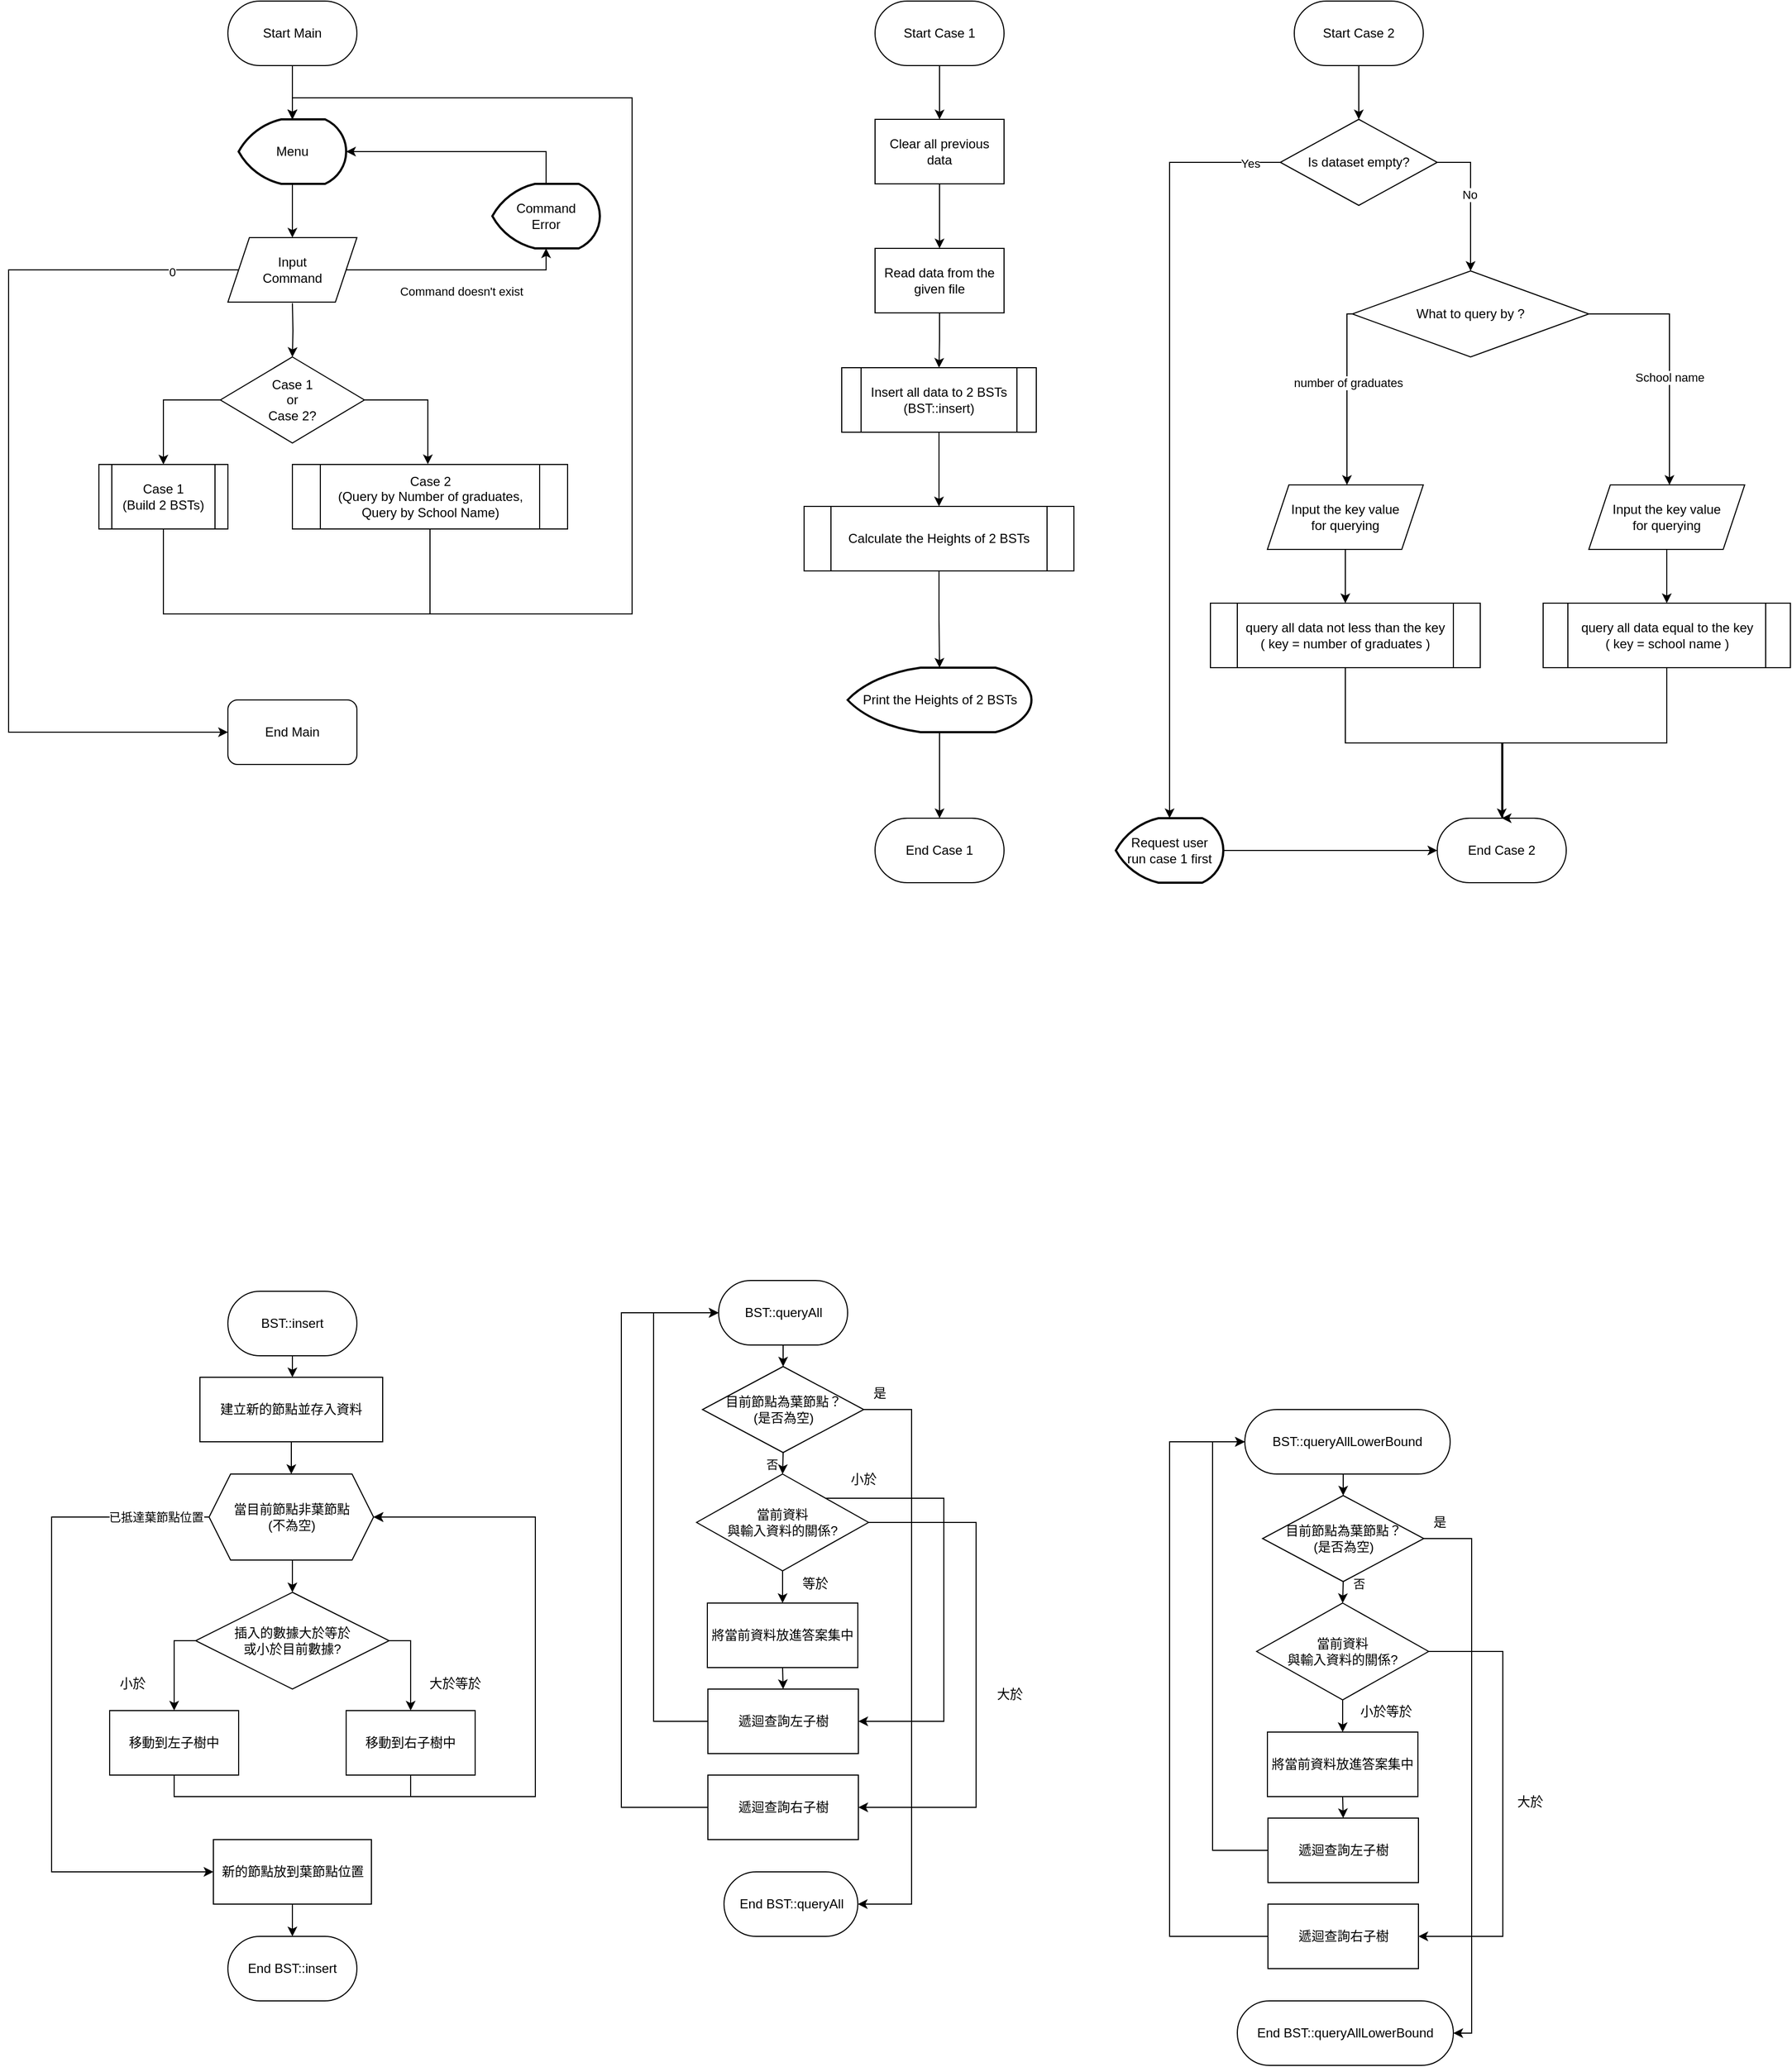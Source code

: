 <mxfile version="22.1.7" type="github">
  <diagram name="第 1 页" id="dkbjO_-mOB0W7OMfRSGr">
    <mxGraphModel dx="952" dy="511" grid="1" gridSize="10" guides="1" tooltips="1" connect="1" arrows="1" fold="1" page="1" pageScale="1" pageWidth="827" pageHeight="1169" math="0" shadow="0">
      <root>
        <mxCell id="0" />
        <mxCell id="1" parent="0" />
        <mxCell id="yflG1nEBupmecDav7C_1-1" value="Start Main" style="rounded=1;whiteSpace=wrap;html=1;arcSize=50;" parent="1" vertex="1">
          <mxGeometry x="354" y="20" width="120" height="60" as="geometry" />
        </mxCell>
        <mxCell id="yflG1nEBupmecDav7C_1-15" style="edgeStyle=orthogonalEdgeStyle;rounded=0;orthogonalLoop=1;jettySize=auto;html=1;entryX=0.5;entryY=0;entryDx=0;entryDy=0;" parent="1" target="yflG1nEBupmecDav7C_1-14" edge="1">
          <mxGeometry relative="1" as="geometry">
            <mxPoint x="414" y="301" as="sourcePoint" />
          </mxGeometry>
        </mxCell>
        <mxCell id="yflG1nEBupmecDav7C_1-25" style="edgeStyle=orthogonalEdgeStyle;rounded=0;orthogonalLoop=1;jettySize=auto;html=1;entryX=0;entryY=0.5;entryDx=0;entryDy=0;" parent="1" source="yflG1nEBupmecDav7C_1-2" target="yflG1nEBupmecDav7C_1-24" edge="1">
          <mxGeometry relative="1" as="geometry">
            <Array as="points">
              <mxPoint x="150" y="270" />
              <mxPoint x="150" y="700" />
            </Array>
          </mxGeometry>
        </mxCell>
        <mxCell id="yflG1nEBupmecDav7C_1-26" value="0" style="edgeLabel;html=1;align=center;verticalAlign=middle;resizable=0;points=[];" parent="yflG1nEBupmecDav7C_1-25" vertex="1" connectable="0">
          <mxGeometry x="-0.854" y="2" relative="1" as="geometry">
            <mxPoint as="offset" />
          </mxGeometry>
        </mxCell>
        <mxCell id="yflG1nEBupmecDav7C_1-2" value="Input&lt;br&gt;Command" style="shape=parallelogram;perimeter=parallelogramPerimeter;whiteSpace=wrap;html=1;fixedSize=1;" parent="1" vertex="1">
          <mxGeometry x="354" y="240" width="120" height="60" as="geometry" />
        </mxCell>
        <mxCell id="yflG1nEBupmecDav7C_1-4" value="Case 1&lt;br&gt;(Build 2 BSTs)" style="shape=process;whiteSpace=wrap;html=1;backgroundOutline=1;" parent="1" vertex="1">
          <mxGeometry x="234" y="451" width="120" height="60" as="geometry" />
        </mxCell>
        <mxCell id="yflG1nEBupmecDav7C_1-5" value="Case 2&lt;br&gt;(Query by Number of graduates, Query by School Name)" style="shape=process;whiteSpace=wrap;html=1;backgroundOutline=1;" parent="1" vertex="1">
          <mxGeometry x="414" y="451" width="256" height="60" as="geometry" />
        </mxCell>
        <mxCell id="yflG1nEBupmecDav7C_1-7" style="edgeStyle=orthogonalEdgeStyle;rounded=0;orthogonalLoop=1;jettySize=auto;html=1;entryX=0.5;entryY=1;entryDx=0;entryDy=0;exitX=1;exitY=0.5;exitDx=0;exitDy=0;entryPerimeter=0;" parent="1" source="yflG1nEBupmecDav7C_1-2" target="yflG1nEBupmecDav7C_1-10" edge="1">
          <mxGeometry relative="1" as="geometry">
            <Array as="points">
              <mxPoint x="650" y="270" />
              <mxPoint x="650" y="250" />
            </Array>
          </mxGeometry>
        </mxCell>
        <mxCell id="yflG1nEBupmecDav7C_1-8" value="Command doesn&#39;t exist" style="edgeLabel;html=1;align=center;verticalAlign=middle;resizable=0;points=[];" parent="yflG1nEBupmecDav7C_1-7" vertex="1" connectable="0">
          <mxGeometry x="0.115" y="1" relative="1" as="geometry">
            <mxPoint x="-8" y="21" as="offset" />
          </mxGeometry>
        </mxCell>
        <mxCell id="yflG1nEBupmecDav7C_1-10" value="Command&lt;br&gt;Error" style="strokeWidth=2;html=1;shape=mxgraph.flowchart.display;whiteSpace=wrap;" parent="1" vertex="1">
          <mxGeometry x="600" y="190" width="100" height="60" as="geometry" />
        </mxCell>
        <mxCell id="yflG1nEBupmecDav7C_1-16" style="edgeStyle=orthogonalEdgeStyle;rounded=0;orthogonalLoop=1;jettySize=auto;html=1;entryX=0.5;entryY=0;entryDx=0;entryDy=0;" parent="1" source="yflG1nEBupmecDav7C_1-14" target="yflG1nEBupmecDav7C_1-4" edge="1">
          <mxGeometry relative="1" as="geometry">
            <Array as="points">
              <mxPoint x="294" y="391" />
            </Array>
          </mxGeometry>
        </mxCell>
        <mxCell id="yflG1nEBupmecDav7C_1-22" style="edgeStyle=orthogonalEdgeStyle;rounded=0;orthogonalLoop=1;jettySize=auto;html=1;entryX=0.494;entryY=-0.003;entryDx=0;entryDy=0;entryPerimeter=0;" parent="1" source="yflG1nEBupmecDav7C_1-14" target="yflG1nEBupmecDav7C_1-5" edge="1">
          <mxGeometry relative="1" as="geometry">
            <Array as="points">
              <mxPoint x="540" y="391" />
              <mxPoint x="540" y="451" />
            </Array>
          </mxGeometry>
        </mxCell>
        <mxCell id="yflG1nEBupmecDav7C_1-14" value="Case 1&lt;br&gt;or&lt;br&gt;Case 2?" style="rhombus;whiteSpace=wrap;html=1;" parent="1" vertex="1">
          <mxGeometry x="347" y="351" width="134" height="80" as="geometry" />
        </mxCell>
        <mxCell id="yflG1nEBupmecDav7C_1-20" style="edgeStyle=orthogonalEdgeStyle;rounded=0;orthogonalLoop=1;jettySize=auto;html=1;entryX=0.5;entryY=0;entryDx=0;entryDy=0;" parent="1" source="yflG1nEBupmecDav7C_1-18" target="yflG1nEBupmecDav7C_1-2" edge="1">
          <mxGeometry relative="1" as="geometry" />
        </mxCell>
        <mxCell id="yflG1nEBupmecDav7C_1-18" value="Menu" style="strokeWidth=2;html=1;shape=mxgraph.flowchart.display;whiteSpace=wrap;" parent="1" vertex="1">
          <mxGeometry x="364" y="130" width="100" height="60" as="geometry" />
        </mxCell>
        <mxCell id="yflG1nEBupmecDav7C_1-19" style="edgeStyle=orthogonalEdgeStyle;rounded=0;orthogonalLoop=1;jettySize=auto;html=1;entryX=0.5;entryY=0;entryDx=0;entryDy=0;entryPerimeter=0;" parent="1" source="yflG1nEBupmecDav7C_1-1" target="yflG1nEBupmecDav7C_1-18" edge="1">
          <mxGeometry relative="1" as="geometry" />
        </mxCell>
        <mxCell id="yflG1nEBupmecDav7C_1-21" style="edgeStyle=orthogonalEdgeStyle;rounded=0;orthogonalLoop=1;jettySize=auto;html=1;entryX=1;entryY=0.5;entryDx=0;entryDy=0;entryPerimeter=0;" parent="1" source="yflG1nEBupmecDav7C_1-10" target="yflG1nEBupmecDav7C_1-18" edge="1">
          <mxGeometry relative="1" as="geometry">
            <Array as="points">
              <mxPoint x="650" y="160" />
            </Array>
          </mxGeometry>
        </mxCell>
        <mxCell id="yflG1nEBupmecDav7C_1-28" style="edgeStyle=orthogonalEdgeStyle;rounded=0;orthogonalLoop=1;jettySize=auto;html=1;entryX=0.5;entryY=0;entryDx=0;entryDy=0;" parent="1" source="yflG1nEBupmecDav7C_1-23" target="yflG1nEBupmecDav7C_1-27" edge="1">
          <mxGeometry relative="1" as="geometry" />
        </mxCell>
        <mxCell id="yflG1nEBupmecDav7C_1-23" value="Start Case 1" style="rounded=1;whiteSpace=wrap;html=1;arcSize=50;" parent="1" vertex="1">
          <mxGeometry x="956" y="20" width="120" height="60" as="geometry" />
        </mxCell>
        <mxCell id="yflG1nEBupmecDav7C_1-24" value="End Main" style="rounded=1;whiteSpace=wrap;html=1;" parent="1" vertex="1">
          <mxGeometry x="354" y="670" width="120" height="60" as="geometry" />
        </mxCell>
        <mxCell id="yflG1nEBupmecDav7C_1-30" style="edgeStyle=orthogonalEdgeStyle;rounded=0;orthogonalLoop=1;jettySize=auto;html=1;entryX=0.5;entryY=0;entryDx=0;entryDy=0;" parent="1" source="yflG1nEBupmecDav7C_1-27" target="yflG1nEBupmecDav7C_1-29" edge="1">
          <mxGeometry relative="1" as="geometry" />
        </mxCell>
        <mxCell id="yflG1nEBupmecDav7C_1-27" value="Clear all previous data" style="rounded=0;whiteSpace=wrap;html=1;" parent="1" vertex="1">
          <mxGeometry x="956" y="130" width="120" height="60" as="geometry" />
        </mxCell>
        <mxCell id="yflG1nEBupmecDav7C_1-32" style="edgeStyle=orthogonalEdgeStyle;rounded=0;orthogonalLoop=1;jettySize=auto;html=1;entryX=0.5;entryY=0;entryDx=0;entryDy=0;" parent="1" source="yflG1nEBupmecDav7C_1-29" target="yflG1nEBupmecDav7C_1-31" edge="1">
          <mxGeometry relative="1" as="geometry" />
        </mxCell>
        <mxCell id="yflG1nEBupmecDav7C_1-29" value="Read data from the given file" style="rounded=0;whiteSpace=wrap;html=1;" parent="1" vertex="1">
          <mxGeometry x="956" y="250" width="120" height="60" as="geometry" />
        </mxCell>
        <mxCell id="yflG1nEBupmecDav7C_1-35" style="edgeStyle=orthogonalEdgeStyle;rounded=0;orthogonalLoop=1;jettySize=auto;html=1;entryX=0.5;entryY=0;entryDx=0;entryDy=0;" parent="1" source="yflG1nEBupmecDav7C_1-31" target="yflG1nEBupmecDav7C_1-34" edge="1">
          <mxGeometry relative="1" as="geometry" />
        </mxCell>
        <mxCell id="yflG1nEBupmecDav7C_1-31" value="Insert all data to 2 BSTs&lt;br&gt;(BST::insert)" style="shape=process;whiteSpace=wrap;html=1;backgroundOutline=1;" parent="1" vertex="1">
          <mxGeometry x="925" y="361" width="181" height="60" as="geometry" />
        </mxCell>
        <mxCell id="yflG1nEBupmecDav7C_1-34" value="Calculate the Heights of 2 BSTs" style="shape=process;whiteSpace=wrap;html=1;backgroundOutline=1;" parent="1" vertex="1">
          <mxGeometry x="890" y="490" width="251" height="60" as="geometry" />
        </mxCell>
        <mxCell id="yflG1nEBupmecDav7C_1-41" style="edgeStyle=orthogonalEdgeStyle;rounded=0;orthogonalLoop=1;jettySize=auto;html=1;entryX=0.5;entryY=0;entryDx=0;entryDy=0;" parent="1" source="yflG1nEBupmecDav7C_1-36" target="yflG1nEBupmecDav7C_1-40" edge="1">
          <mxGeometry relative="1" as="geometry" />
        </mxCell>
        <mxCell id="yflG1nEBupmecDav7C_1-36" value="Print the Heights of 2 BSTs" style="strokeWidth=2;html=1;shape=mxgraph.flowchart.display;whiteSpace=wrap;" parent="1" vertex="1">
          <mxGeometry x="930.5" y="640" width="171" height="60" as="geometry" />
        </mxCell>
        <mxCell id="yflG1nEBupmecDav7C_1-37" style="edgeStyle=orthogonalEdgeStyle;rounded=0;orthogonalLoop=1;jettySize=auto;html=1;entryX=0.5;entryY=0;entryDx=0;entryDy=0;entryPerimeter=0;" parent="1" source="yflG1nEBupmecDav7C_1-34" target="yflG1nEBupmecDav7C_1-36" edge="1">
          <mxGeometry relative="1" as="geometry" />
        </mxCell>
        <mxCell id="yflG1nEBupmecDav7C_1-38" style="edgeStyle=orthogonalEdgeStyle;rounded=0;orthogonalLoop=1;jettySize=auto;html=1;entryX=0.5;entryY=0;entryDx=0;entryDy=0;entryPerimeter=0;" parent="1" source="yflG1nEBupmecDav7C_1-4" target="yflG1nEBupmecDav7C_1-18" edge="1">
          <mxGeometry relative="1" as="geometry">
            <Array as="points">
              <mxPoint x="294" y="590" />
              <mxPoint x="730" y="590" />
              <mxPoint x="730" y="110" />
              <mxPoint x="414" y="110" />
            </Array>
          </mxGeometry>
        </mxCell>
        <mxCell id="yflG1nEBupmecDav7C_1-39" style="edgeStyle=orthogonalEdgeStyle;rounded=0;orthogonalLoop=1;jettySize=auto;html=1;entryX=0.5;entryY=0;entryDx=0;entryDy=0;entryPerimeter=0;" parent="1" source="yflG1nEBupmecDav7C_1-5" target="yflG1nEBupmecDav7C_1-18" edge="1">
          <mxGeometry relative="1" as="geometry">
            <Array as="points">
              <mxPoint x="542" y="590" />
              <mxPoint x="730" y="590" />
              <mxPoint x="730" y="110" />
              <mxPoint x="414" y="110" />
            </Array>
          </mxGeometry>
        </mxCell>
        <mxCell id="yflG1nEBupmecDav7C_1-40" value="End Case 1" style="rounded=1;whiteSpace=wrap;html=1;arcSize=50;" parent="1" vertex="1">
          <mxGeometry x="956" y="780" width="120" height="60" as="geometry" />
        </mxCell>
        <mxCell id="Kf8flDY_paGvGZ01KVV_-2" style="edgeStyle=orthogonalEdgeStyle;rounded=0;orthogonalLoop=1;jettySize=auto;html=1;exitX=0.5;exitY=1;exitDx=0;exitDy=0;entryX=0.5;entryY=0;entryDx=0;entryDy=0;" parent="1" source="yflG1nEBupmecDav7C_1-43" edge="1">
          <mxGeometry relative="1" as="geometry">
            <mxPoint x="414" y="1300" as="targetPoint" />
          </mxGeometry>
        </mxCell>
        <mxCell id="yflG1nEBupmecDav7C_1-43" value="BST::insert" style="rounded=1;whiteSpace=wrap;html=1;arcSize=50;" parent="1" vertex="1">
          <mxGeometry x="354" y="1220" width="120" height="60" as="geometry" />
        </mxCell>
        <mxCell id="Kf8flDY_paGvGZ01KVV_-26" style="edgeStyle=orthogonalEdgeStyle;rounded=0;orthogonalLoop=1;jettySize=auto;html=1;exitX=0.5;exitY=1;exitDx=0;exitDy=0;entryX=0.5;entryY=0;entryDx=0;entryDy=0;" parent="1" source="yflG1nEBupmecDav7C_1-44" target="Kf8flDY_paGvGZ01KVV_-25" edge="1">
          <mxGeometry relative="1" as="geometry" />
        </mxCell>
        <mxCell id="yflG1nEBupmecDav7C_1-44" value="BST::queryAll" style="rounded=1;whiteSpace=wrap;html=1;arcSize=50;" parent="1" vertex="1">
          <mxGeometry x="810.5" y="1210" width="120" height="60" as="geometry" />
        </mxCell>
        <mxCell id="yflG1nEBupmecDav7C_1-45" value="BST::queryAllLowerBound" style="rounded=1;whiteSpace=wrap;html=1;arcSize=50;" parent="1" vertex="1">
          <mxGeometry x="1300" y="1330" width="191" height="60" as="geometry" />
        </mxCell>
        <mxCell id="yflG1nEBupmecDav7C_1-69" style="edgeStyle=orthogonalEdgeStyle;rounded=0;orthogonalLoop=1;jettySize=auto;html=1;entryX=0.5;entryY=0;entryDx=0;entryDy=0;" parent="1" source="yflG1nEBupmecDav7C_1-47" target="yflG1nEBupmecDav7C_1-59" edge="1">
          <mxGeometry relative="1" as="geometry" />
        </mxCell>
        <mxCell id="yflG1nEBupmecDav7C_1-47" value="Start Case 2" style="rounded=1;whiteSpace=wrap;html=1;arcSize=50;" parent="1" vertex="1">
          <mxGeometry x="1346" y="20" width="120" height="60" as="geometry" />
        </mxCell>
        <mxCell id="yflG1nEBupmecDav7C_1-80" style="edgeStyle=orthogonalEdgeStyle;rounded=0;orthogonalLoop=1;jettySize=auto;html=1;entryX=0.5;entryY=0;entryDx=0;entryDy=0;" parent="1" source="yflG1nEBupmecDav7C_1-54" target="yflG1nEBupmecDav7C_1-58" edge="1">
          <mxGeometry relative="1" as="geometry" />
        </mxCell>
        <mxCell id="yflG1nEBupmecDav7C_1-54" value="query all data not less than the key&lt;br&gt;( key = number of graduates )" style="shape=process;whiteSpace=wrap;html=1;backgroundOutline=1;" parent="1" vertex="1">
          <mxGeometry x="1268" y="580" width="251" height="60" as="geometry" />
        </mxCell>
        <mxCell id="yflG1nEBupmecDav7C_1-58" value="End Case 2" style="rounded=1;whiteSpace=wrap;html=1;arcSize=50;" parent="1" vertex="1">
          <mxGeometry x="1479" y="780" width="120" height="60" as="geometry" />
        </mxCell>
        <mxCell id="yflG1nEBupmecDav7C_1-67" style="edgeStyle=orthogonalEdgeStyle;rounded=0;orthogonalLoop=1;jettySize=auto;html=1;entryX=0.5;entryY=0;entryDx=0;entryDy=0;" parent="1" source="yflG1nEBupmecDav7C_1-59" target="yflG1nEBupmecDav7C_1-66" edge="1">
          <mxGeometry relative="1" as="geometry">
            <Array as="points">
              <mxPoint x="1510" y="170" />
            </Array>
          </mxGeometry>
        </mxCell>
        <mxCell id="yflG1nEBupmecDav7C_1-68" value="No" style="edgeLabel;html=1;align=center;verticalAlign=middle;resizable=0;points=[];" parent="yflG1nEBupmecDav7C_1-67" vertex="1" connectable="0">
          <mxGeometry x="-0.083" y="-1" relative="1" as="geometry">
            <mxPoint as="offset" />
          </mxGeometry>
        </mxCell>
        <mxCell id="yflG1nEBupmecDav7C_1-59" value="Is dataset empty?" style="rhombus;whiteSpace=wrap;html=1;" parent="1" vertex="1">
          <mxGeometry x="1333" y="130" width="146" height="80" as="geometry" />
        </mxCell>
        <mxCell id="yflG1nEBupmecDav7C_1-61" style="edgeStyle=orthogonalEdgeStyle;rounded=0;orthogonalLoop=1;jettySize=auto;html=1;entryX=0;entryY=0.5;entryDx=0;entryDy=0;" parent="1" source="yflG1nEBupmecDav7C_1-60" target="yflG1nEBupmecDav7C_1-58" edge="1">
          <mxGeometry relative="1" as="geometry" />
        </mxCell>
        <mxCell id="yflG1nEBupmecDav7C_1-60" value="Request user&lt;br&gt;run case 1 first" style="strokeWidth=2;html=1;shape=mxgraph.flowchart.display;whiteSpace=wrap;" parent="1" vertex="1">
          <mxGeometry x="1180" y="780" width="100" height="60" as="geometry" />
        </mxCell>
        <mxCell id="yflG1nEBupmecDav7C_1-62" style="edgeStyle=orthogonalEdgeStyle;rounded=0;orthogonalLoop=1;jettySize=auto;html=1;entryX=0.5;entryY=0;entryDx=0;entryDy=0;entryPerimeter=0;" parent="1" source="yflG1nEBupmecDav7C_1-59" target="yflG1nEBupmecDav7C_1-60" edge="1">
          <mxGeometry relative="1" as="geometry" />
        </mxCell>
        <mxCell id="yflG1nEBupmecDav7C_1-63" value="Yes" style="edgeLabel;html=1;align=center;verticalAlign=middle;resizable=0;points=[];" parent="yflG1nEBupmecDav7C_1-62" vertex="1" connectable="0">
          <mxGeometry x="-0.921" y="1" relative="1" as="geometry">
            <mxPoint as="offset" />
          </mxGeometry>
        </mxCell>
        <mxCell id="yflG1nEBupmecDav7C_1-71" style="edgeStyle=orthogonalEdgeStyle;rounded=0;orthogonalLoop=1;jettySize=auto;html=1;" parent="1" source="yflG1nEBupmecDav7C_1-66" edge="1">
          <mxGeometry relative="1" as="geometry">
            <mxPoint x="1395" y="470" as="targetPoint" />
            <Array as="points">
              <mxPoint x="1395" y="311" />
              <mxPoint x="1395" y="440" />
            </Array>
          </mxGeometry>
        </mxCell>
        <mxCell id="yflG1nEBupmecDav7C_1-75" value="number of graduates" style="edgeLabel;html=1;align=center;verticalAlign=middle;resizable=0;points=[];" parent="yflG1nEBupmecDav7C_1-71" vertex="1" connectable="0">
          <mxGeometry x="-0.162" y="1" relative="1" as="geometry">
            <mxPoint as="offset" />
          </mxGeometry>
        </mxCell>
        <mxCell id="yflG1nEBupmecDav7C_1-73" style="edgeStyle=orthogonalEdgeStyle;rounded=0;orthogonalLoop=1;jettySize=auto;html=1;" parent="1" source="yflG1nEBupmecDav7C_1-66" edge="1">
          <mxGeometry relative="1" as="geometry">
            <mxPoint x="1695" y="470" as="targetPoint" />
            <Array as="points">
              <mxPoint x="1695" y="311" />
            </Array>
          </mxGeometry>
        </mxCell>
        <mxCell id="yflG1nEBupmecDav7C_1-74" value="School name" style="edgeLabel;html=1;align=center;verticalAlign=middle;resizable=0;points=[];" parent="yflG1nEBupmecDav7C_1-73" vertex="1" connectable="0">
          <mxGeometry x="0.142" relative="1" as="geometry">
            <mxPoint as="offset" />
          </mxGeometry>
        </mxCell>
        <mxCell id="yflG1nEBupmecDav7C_1-66" value="What to query by ?" style="rhombus;whiteSpace=wrap;html=1;" parent="1" vertex="1">
          <mxGeometry x="1400" y="271" width="220" height="80" as="geometry" />
        </mxCell>
        <mxCell id="yflG1nEBupmecDav7C_1-81" style="edgeStyle=orthogonalEdgeStyle;rounded=0;orthogonalLoop=1;jettySize=auto;html=1;entryX=0.5;entryY=0;entryDx=0;entryDy=0;" parent="1" source="yflG1nEBupmecDav7C_1-70" target="yflG1nEBupmecDav7C_1-58" edge="1">
          <mxGeometry relative="1" as="geometry">
            <Array as="points">
              <mxPoint x="1693" y="710" />
              <mxPoint x="1540" y="710" />
              <mxPoint x="1540" y="780" />
            </Array>
          </mxGeometry>
        </mxCell>
        <mxCell id="yflG1nEBupmecDav7C_1-70" value="query all data equal to the key&lt;br&gt;( key = school name )" style="shape=process;whiteSpace=wrap;html=1;backgroundOutline=1;" parent="1" vertex="1">
          <mxGeometry x="1577.5" y="580" width="230" height="60" as="geometry" />
        </mxCell>
        <mxCell id="yflG1nEBupmecDav7C_1-77" style="edgeStyle=orthogonalEdgeStyle;rounded=0;orthogonalLoop=1;jettySize=auto;html=1;entryX=0.5;entryY=0;entryDx=0;entryDy=0;" parent="1" source="yflG1nEBupmecDav7C_1-76" target="yflG1nEBupmecDav7C_1-54" edge="1">
          <mxGeometry relative="1" as="geometry" />
        </mxCell>
        <mxCell id="yflG1nEBupmecDav7C_1-76" value="Input the key value&lt;br&gt;for querying" style="shape=parallelogram;perimeter=parallelogramPerimeter;whiteSpace=wrap;html=1;fixedSize=1;" parent="1" vertex="1">
          <mxGeometry x="1321" y="470" width="145" height="60" as="geometry" />
        </mxCell>
        <mxCell id="yflG1nEBupmecDav7C_1-79" style="edgeStyle=orthogonalEdgeStyle;rounded=0;orthogonalLoop=1;jettySize=auto;html=1;entryX=0.5;entryY=0;entryDx=0;entryDy=0;" parent="1" source="yflG1nEBupmecDav7C_1-78" target="yflG1nEBupmecDav7C_1-70" edge="1">
          <mxGeometry relative="1" as="geometry" />
        </mxCell>
        <mxCell id="yflG1nEBupmecDav7C_1-78" value="Input the key value&lt;br&gt;for querying" style="shape=parallelogram;perimeter=parallelogramPerimeter;whiteSpace=wrap;html=1;fixedSize=1;" parent="1" vertex="1">
          <mxGeometry x="1620" y="470" width="145" height="60" as="geometry" />
        </mxCell>
        <mxCell id="Kf8flDY_paGvGZ01KVV_-12" style="edgeStyle=orthogonalEdgeStyle;rounded=0;orthogonalLoop=1;jettySize=auto;html=1;exitX=0.5;exitY=1;exitDx=0;exitDy=0;entryX=0.5;entryY=0;entryDx=0;entryDy=0;" parent="1" source="Kf8flDY_paGvGZ01KVV_-3" target="Kf8flDY_paGvGZ01KVV_-11" edge="1">
          <mxGeometry relative="1" as="geometry" />
        </mxCell>
        <mxCell id="Kf8flDY_paGvGZ01KVV_-3" value="建立新的節點並存入資料" style="rounded=0;whiteSpace=wrap;html=1;" parent="1" vertex="1">
          <mxGeometry x="328" y="1300" width="170" height="60" as="geometry" />
        </mxCell>
        <mxCell id="Kf8flDY_paGvGZ01KVV_-16" style="edgeStyle=orthogonalEdgeStyle;rounded=0;orthogonalLoop=1;jettySize=auto;html=1;exitX=0;exitY=0.5;exitDx=0;exitDy=0;entryX=0.5;entryY=0;entryDx=0;entryDy=0;" parent="1" source="Kf8flDY_paGvGZ01KVV_-10" target="Kf8flDY_paGvGZ01KVV_-14" edge="1">
          <mxGeometry relative="1" as="geometry" />
        </mxCell>
        <mxCell id="Kf8flDY_paGvGZ01KVV_-17" style="edgeStyle=orthogonalEdgeStyle;rounded=0;orthogonalLoop=1;jettySize=auto;html=1;exitX=1;exitY=0.5;exitDx=0;exitDy=0;" parent="1" source="Kf8flDY_paGvGZ01KVV_-10" target="Kf8flDY_paGvGZ01KVV_-15" edge="1">
          <mxGeometry relative="1" as="geometry" />
        </mxCell>
        <mxCell id="Kf8flDY_paGvGZ01KVV_-10" value="插入的數據大於等於&lt;br&gt;或小於目前數據?" style="rhombus;whiteSpace=wrap;html=1;" parent="1" vertex="1">
          <mxGeometry x="324" y="1500" width="180" height="90" as="geometry" />
        </mxCell>
        <mxCell id="Kf8flDY_paGvGZ01KVV_-13" style="edgeStyle=orthogonalEdgeStyle;rounded=0;orthogonalLoop=1;jettySize=auto;html=1;exitX=0.5;exitY=1;exitDx=0;exitDy=0;entryX=0.5;entryY=0;entryDx=0;entryDy=0;" parent="1" source="Kf8flDY_paGvGZ01KVV_-11" target="Kf8flDY_paGvGZ01KVV_-10" edge="1">
          <mxGeometry relative="1" as="geometry" />
        </mxCell>
        <mxCell id="ZS3SpelObpLnG2sDS9vO-3" style="edgeStyle=orthogonalEdgeStyle;rounded=0;orthogonalLoop=1;jettySize=auto;html=1;entryX=0;entryY=0.5;entryDx=0;entryDy=0;" edge="1" parent="1" source="Kf8flDY_paGvGZ01KVV_-11" target="Kf8flDY_paGvGZ01KVV_-21">
          <mxGeometry relative="1" as="geometry">
            <Array as="points">
              <mxPoint x="190" y="1430" />
              <mxPoint x="190" y="1760" />
            </Array>
          </mxGeometry>
        </mxCell>
        <mxCell id="ZS3SpelObpLnG2sDS9vO-6" value="已抵達葉節點位置" style="edgeLabel;html=1;align=center;verticalAlign=middle;resizable=0;points=[];" vertex="1" connectable="0" parent="ZS3SpelObpLnG2sDS9vO-3">
          <mxGeometry x="-0.841" relative="1" as="geometry">
            <mxPoint as="offset" />
          </mxGeometry>
        </mxCell>
        <mxCell id="Kf8flDY_paGvGZ01KVV_-11" value="當目前節點非葉節點&lt;br&gt;(不為空)" style="shape=hexagon;perimeter=hexagonPerimeter2;whiteSpace=wrap;html=1;fixedSize=1;" parent="1" vertex="1">
          <mxGeometry x="336.5" y="1390" width="153" height="80" as="geometry" />
        </mxCell>
        <mxCell id="ZS3SpelObpLnG2sDS9vO-2" style="edgeStyle=orthogonalEdgeStyle;rounded=0;orthogonalLoop=1;jettySize=auto;html=1;entryX=1;entryY=0.5;entryDx=0;entryDy=0;" edge="1" parent="1" source="Kf8flDY_paGvGZ01KVV_-14" target="Kf8flDY_paGvGZ01KVV_-11">
          <mxGeometry relative="1" as="geometry">
            <Array as="points">
              <mxPoint x="304" y="1690" />
              <mxPoint x="640" y="1690" />
              <mxPoint x="640" y="1430" />
            </Array>
          </mxGeometry>
        </mxCell>
        <mxCell id="Kf8flDY_paGvGZ01KVV_-14" value="移動到左子樹中" style="whiteSpace=wrap;html=1;" parent="1" vertex="1">
          <mxGeometry x="244" y="1610" width="120" height="60" as="geometry" />
        </mxCell>
        <mxCell id="ZS3SpelObpLnG2sDS9vO-1" style="edgeStyle=orthogonalEdgeStyle;rounded=0;orthogonalLoop=1;jettySize=auto;html=1;entryX=1;entryY=0.5;entryDx=0;entryDy=0;" edge="1" parent="1" source="Kf8flDY_paGvGZ01KVV_-15" target="Kf8flDY_paGvGZ01KVV_-11">
          <mxGeometry relative="1" as="geometry">
            <Array as="points">
              <mxPoint x="524" y="1690" />
              <mxPoint x="640" y="1690" />
              <mxPoint x="640" y="1430" />
            </Array>
          </mxGeometry>
        </mxCell>
        <mxCell id="Kf8flDY_paGvGZ01KVV_-15" value="移動到右子樹中" style="whiteSpace=wrap;html=1;" parent="1" vertex="1">
          <mxGeometry x="464" y="1610" width="120" height="60" as="geometry" />
        </mxCell>
        <mxCell id="Kf8flDY_paGvGZ01KVV_-18" value="大於等於" style="text;html=1;align=center;verticalAlign=middle;resizable=0;points=[];autosize=1;strokeColor=none;fillColor=none;" parent="1" vertex="1">
          <mxGeometry x="530" y="1570" width="70" height="30" as="geometry" />
        </mxCell>
        <mxCell id="Kf8flDY_paGvGZ01KVV_-20" value="小於" style="text;html=1;align=center;verticalAlign=middle;resizable=0;points=[];autosize=1;strokeColor=none;fillColor=none;" parent="1" vertex="1">
          <mxGeometry x="240" y="1570" width="50" height="30" as="geometry" />
        </mxCell>
        <mxCell id="Kf8flDY_paGvGZ01KVV_-24" style="edgeStyle=orthogonalEdgeStyle;rounded=0;orthogonalLoop=1;jettySize=auto;html=1;exitX=0.5;exitY=1;exitDx=0;exitDy=0;entryX=0.5;entryY=0;entryDx=0;entryDy=0;" parent="1" source="Kf8flDY_paGvGZ01KVV_-21" edge="1">
          <mxGeometry relative="1" as="geometry">
            <mxPoint x="414" y="1820" as="targetPoint" />
          </mxGeometry>
        </mxCell>
        <mxCell id="Kf8flDY_paGvGZ01KVV_-21" value="新的節點放到葉節點位置" style="whiteSpace=wrap;html=1;" parent="1" vertex="1">
          <mxGeometry x="340.5" y="1730" width="147" height="60" as="geometry" />
        </mxCell>
        <mxCell id="Kf8flDY_paGvGZ01KVV_-32" style="edgeStyle=orthogonalEdgeStyle;rounded=0;orthogonalLoop=1;jettySize=auto;html=1;exitX=0.5;exitY=1;exitDx=0;exitDy=0;entryX=0.5;entryY=0;entryDx=0;entryDy=0;" parent="1" source="Kf8flDY_paGvGZ01KVV_-25" target="Kf8flDY_paGvGZ01KVV_-31" edge="1">
          <mxGeometry relative="1" as="geometry" />
        </mxCell>
        <mxCell id="ZS3SpelObpLnG2sDS9vO-4" value="否" style="edgeLabel;html=1;align=center;verticalAlign=middle;resizable=0;points=[];" vertex="1" connectable="0" parent="Kf8flDY_paGvGZ01KVV_-32">
          <mxGeometry x="-0.126" y="-3" relative="1" as="geometry">
            <mxPoint x="-7" y="2" as="offset" />
          </mxGeometry>
        </mxCell>
        <mxCell id="Kf8flDY_paGvGZ01KVV_-46" style="edgeStyle=orthogonalEdgeStyle;rounded=0;orthogonalLoop=1;jettySize=auto;html=1;exitX=1;exitY=0.5;exitDx=0;exitDy=0;entryX=1;entryY=0.5;entryDx=0;entryDy=0;" parent="1" source="Kf8flDY_paGvGZ01KVV_-25" target="Kf8flDY_paGvGZ01KVV_-28" edge="1">
          <mxGeometry relative="1" as="geometry">
            <Array as="points">
              <mxPoint x="990" y="1330" />
              <mxPoint x="990" y="1790" />
            </Array>
          </mxGeometry>
        </mxCell>
        <mxCell id="Kf8flDY_paGvGZ01KVV_-25" value="目前節點為葉節點？&lt;br&gt;(是否為空)" style="rhombus;whiteSpace=wrap;html=1;" parent="1" vertex="1">
          <mxGeometry x="795.5" y="1290" width="150" height="80" as="geometry" />
        </mxCell>
        <mxCell id="Kf8flDY_paGvGZ01KVV_-27" value="End BST::insert" style="rounded=1;whiteSpace=wrap;html=1;arcSize=50;" parent="1" vertex="1">
          <mxGeometry x="354" y="1820" width="120" height="60" as="geometry" />
        </mxCell>
        <mxCell id="Kf8flDY_paGvGZ01KVV_-28" value="End BST::queryAll" style="rounded=1;whiteSpace=wrap;html=1;arcSize=50;" parent="1" vertex="1">
          <mxGeometry x="815.5" y="1760" width="124.5" height="60" as="geometry" />
        </mxCell>
        <mxCell id="Kf8flDY_paGvGZ01KVV_-30" value="是" style="text;html=1;align=center;verticalAlign=middle;resizable=0;points=[];autosize=1;strokeColor=none;fillColor=none;" parent="1" vertex="1">
          <mxGeometry x="940" y="1300" width="40" height="30" as="geometry" />
        </mxCell>
        <mxCell id="Kf8flDY_paGvGZ01KVV_-35" style="edgeStyle=orthogonalEdgeStyle;rounded=0;orthogonalLoop=1;jettySize=auto;html=1;exitX=0.5;exitY=1;exitDx=0;exitDy=0;entryX=0.5;entryY=0;entryDx=0;entryDy=0;" parent="1" source="Kf8flDY_paGvGZ01KVV_-31" target="Kf8flDY_paGvGZ01KVV_-33" edge="1">
          <mxGeometry relative="1" as="geometry" />
        </mxCell>
        <mxCell id="Kf8flDY_paGvGZ01KVV_-50" style="edgeStyle=orthogonalEdgeStyle;rounded=0;orthogonalLoop=1;jettySize=auto;html=1;exitX=1;exitY=0;exitDx=0;exitDy=0;entryX=1;entryY=0.5;entryDx=0;entryDy=0;" parent="1" source="Kf8flDY_paGvGZ01KVV_-31" target="Kf8flDY_paGvGZ01KVV_-37" edge="1">
          <mxGeometry relative="1" as="geometry">
            <Array as="points">
              <mxPoint x="1020" y="1412" />
              <mxPoint x="1020" y="1620" />
            </Array>
          </mxGeometry>
        </mxCell>
        <mxCell id="Kf8flDY_paGvGZ01KVV_-52" style="edgeStyle=orthogonalEdgeStyle;rounded=0;orthogonalLoop=1;jettySize=auto;html=1;exitX=1;exitY=1;exitDx=0;exitDy=0;entryX=1;entryY=0.5;entryDx=0;entryDy=0;" parent="1" source="Kf8flDY_paGvGZ01KVV_-31" target="Kf8flDY_paGvGZ01KVV_-47" edge="1">
          <mxGeometry relative="1" as="geometry">
            <Array as="points">
              <mxPoint x="910" y="1435" />
              <mxPoint x="1050" y="1435" />
              <mxPoint x="1050" y="1700" />
            </Array>
          </mxGeometry>
        </mxCell>
        <mxCell id="Kf8flDY_paGvGZ01KVV_-31" value="當前資料&lt;br&gt;與輸入資料的關係?" style="rhombus;whiteSpace=wrap;html=1;" parent="1" vertex="1">
          <mxGeometry x="790" y="1390" width="160" height="90" as="geometry" />
        </mxCell>
        <mxCell id="Kf8flDY_paGvGZ01KVV_-38" style="edgeStyle=orthogonalEdgeStyle;rounded=0;orthogonalLoop=1;jettySize=auto;html=1;exitX=0.5;exitY=1;exitDx=0;exitDy=0;entryX=0.5;entryY=0;entryDx=0;entryDy=0;" parent="1" source="Kf8flDY_paGvGZ01KVV_-33" target="Kf8flDY_paGvGZ01KVV_-37" edge="1">
          <mxGeometry relative="1" as="geometry" />
        </mxCell>
        <mxCell id="Kf8flDY_paGvGZ01KVV_-33" value="將當前資料放進答案集中" style="rounded=0;whiteSpace=wrap;html=1;" parent="1" vertex="1">
          <mxGeometry x="800" y="1510" width="140" height="60" as="geometry" />
        </mxCell>
        <mxCell id="Kf8flDY_paGvGZ01KVV_-36" value="等於" style="text;html=1;align=center;verticalAlign=middle;resizable=0;points=[];autosize=1;strokeColor=none;fillColor=none;" parent="1" vertex="1">
          <mxGeometry x="875" y="1477" width="50" height="30" as="geometry" />
        </mxCell>
        <mxCell id="Kf8flDY_paGvGZ01KVV_-39" style="edgeStyle=orthogonalEdgeStyle;rounded=0;orthogonalLoop=1;jettySize=auto;html=1;exitX=0;exitY=0.5;exitDx=0;exitDy=0;entryX=0;entryY=0.5;entryDx=0;entryDy=0;" parent="1" source="Kf8flDY_paGvGZ01KVV_-37" target="yflG1nEBupmecDav7C_1-44" edge="1">
          <mxGeometry relative="1" as="geometry">
            <Array as="points">
              <mxPoint x="750" y="1620" />
              <mxPoint x="750" y="1240" />
            </Array>
          </mxGeometry>
        </mxCell>
        <mxCell id="Kf8flDY_paGvGZ01KVV_-37" value="遞迴查詢左子樹" style="rounded=0;whiteSpace=wrap;html=1;" parent="1" vertex="1">
          <mxGeometry x="800.5" y="1590" width="140" height="60" as="geometry" />
        </mxCell>
        <mxCell id="Kf8flDY_paGvGZ01KVV_-48" style="edgeStyle=orthogonalEdgeStyle;rounded=0;orthogonalLoop=1;jettySize=auto;html=1;exitX=0;exitY=0.5;exitDx=0;exitDy=0;entryX=0;entryY=0.5;entryDx=0;entryDy=0;" parent="1" source="Kf8flDY_paGvGZ01KVV_-47" target="yflG1nEBupmecDav7C_1-44" edge="1">
          <mxGeometry relative="1" as="geometry">
            <Array as="points">
              <mxPoint x="720" y="1700" />
              <mxPoint x="720" y="1240" />
            </Array>
          </mxGeometry>
        </mxCell>
        <mxCell id="Kf8flDY_paGvGZ01KVV_-47" value="遞迴查詢右子樹" style="rounded=0;whiteSpace=wrap;html=1;" parent="1" vertex="1">
          <mxGeometry x="800.5" y="1670" width="140" height="60" as="geometry" />
        </mxCell>
        <mxCell id="Kf8flDY_paGvGZ01KVV_-51" value="小於" style="text;html=1;align=center;verticalAlign=middle;resizable=0;points=[];autosize=1;strokeColor=none;fillColor=none;" parent="1" vertex="1">
          <mxGeometry x="920" y="1380" width="50" height="30" as="geometry" />
        </mxCell>
        <mxCell id="Kf8flDY_paGvGZ01KVV_-53" value="大於" style="text;html=1;align=center;verticalAlign=middle;resizable=0;points=[];autosize=1;strokeColor=none;fillColor=none;" parent="1" vertex="1">
          <mxGeometry x="1056" y="1580" width="50" height="30" as="geometry" />
        </mxCell>
        <mxCell id="Kf8flDY_paGvGZ01KVV_-54" style="edgeStyle=orthogonalEdgeStyle;rounded=0;orthogonalLoop=1;jettySize=auto;html=1;exitX=0.5;exitY=1;exitDx=0;exitDy=0;entryX=0.5;entryY=0;entryDx=0;entryDy=0;" parent="1" target="Kf8flDY_paGvGZ01KVV_-58" edge="1">
          <mxGeometry relative="1" as="geometry">
            <mxPoint x="1391.5" y="1390" as="sourcePoint" />
          </mxGeometry>
        </mxCell>
        <mxCell id="Kf8flDY_paGvGZ01KVV_-56" style="edgeStyle=orthogonalEdgeStyle;rounded=0;orthogonalLoop=1;jettySize=auto;html=1;exitX=0.5;exitY=1;exitDx=0;exitDy=0;entryX=0.5;entryY=0;entryDx=0;entryDy=0;" parent="1" source="Kf8flDY_paGvGZ01KVV_-58" target="Kf8flDY_paGvGZ01KVV_-64" edge="1">
          <mxGeometry relative="1" as="geometry" />
        </mxCell>
        <mxCell id="ZS3SpelObpLnG2sDS9vO-5" value="否" style="edgeLabel;html=1;align=center;verticalAlign=middle;resizable=0;points=[];" vertex="1" connectable="0" parent="Kf8flDY_paGvGZ01KVV_-56">
          <mxGeometry x="-0.555" y="2" relative="1" as="geometry">
            <mxPoint x="13" y="-2" as="offset" />
          </mxGeometry>
        </mxCell>
        <mxCell id="Kf8flDY_paGvGZ01KVV_-57" style="edgeStyle=orthogonalEdgeStyle;rounded=0;orthogonalLoop=1;jettySize=auto;html=1;exitX=1;exitY=0.5;exitDx=0;exitDy=0;entryX=1;entryY=0.5;entryDx=0;entryDy=0;" parent="1" source="Kf8flDY_paGvGZ01KVV_-58" target="Kf8flDY_paGvGZ01KVV_-59" edge="1">
          <mxGeometry relative="1" as="geometry">
            <Array as="points">
              <mxPoint x="1511" y="1450" />
              <mxPoint x="1511" y="1910" />
            </Array>
          </mxGeometry>
        </mxCell>
        <mxCell id="Kf8flDY_paGvGZ01KVV_-58" value="目前節點為葉節點？&lt;br&gt;(是否為空)" style="rhombus;whiteSpace=wrap;html=1;" parent="1" vertex="1">
          <mxGeometry x="1316.5" y="1410" width="150" height="80" as="geometry" />
        </mxCell>
        <mxCell id="Kf8flDY_paGvGZ01KVV_-59" value="End BST::queryAllLowerBound" style="rounded=1;whiteSpace=wrap;html=1;arcSize=50;" parent="1" vertex="1">
          <mxGeometry x="1293" y="1880" width="201" height="60" as="geometry" />
        </mxCell>
        <mxCell id="Kf8flDY_paGvGZ01KVV_-60" value="是" style="text;html=1;align=center;verticalAlign=middle;resizable=0;points=[];autosize=1;strokeColor=none;fillColor=none;" parent="1" vertex="1">
          <mxGeometry x="1461" y="1420" width="40" height="30" as="geometry" />
        </mxCell>
        <mxCell id="Kf8flDY_paGvGZ01KVV_-61" style="edgeStyle=orthogonalEdgeStyle;rounded=0;orthogonalLoop=1;jettySize=auto;html=1;exitX=0.5;exitY=1;exitDx=0;exitDy=0;entryX=0.5;entryY=0;entryDx=0;entryDy=0;" parent="1" source="Kf8flDY_paGvGZ01KVV_-64" target="Kf8flDY_paGvGZ01KVV_-66" edge="1">
          <mxGeometry relative="1" as="geometry" />
        </mxCell>
        <mxCell id="Kf8flDY_paGvGZ01KVV_-79" style="edgeStyle=orthogonalEdgeStyle;rounded=0;orthogonalLoop=1;jettySize=auto;html=1;exitX=1;exitY=0.5;exitDx=0;exitDy=0;entryX=1;entryY=0.5;entryDx=0;entryDy=0;" parent="1" source="Kf8flDY_paGvGZ01KVV_-64" target="Kf8flDY_paGvGZ01KVV_-71" edge="1">
          <mxGeometry relative="1" as="geometry">
            <Array as="points">
              <mxPoint x="1540" y="1555" />
              <mxPoint x="1540" y="1820" />
            </Array>
          </mxGeometry>
        </mxCell>
        <mxCell id="Kf8flDY_paGvGZ01KVV_-64" value="當前資料&lt;br&gt;與輸入資料的關係?" style="rhombus;whiteSpace=wrap;html=1;" parent="1" vertex="1">
          <mxGeometry x="1311" y="1510" width="160" height="90" as="geometry" />
        </mxCell>
        <mxCell id="Kf8flDY_paGvGZ01KVV_-65" style="edgeStyle=orthogonalEdgeStyle;rounded=0;orthogonalLoop=1;jettySize=auto;html=1;exitX=0.5;exitY=1;exitDx=0;exitDy=0;entryX=0.5;entryY=0;entryDx=0;entryDy=0;" parent="1" source="Kf8flDY_paGvGZ01KVV_-66" target="Kf8flDY_paGvGZ01KVV_-69" edge="1">
          <mxGeometry relative="1" as="geometry" />
        </mxCell>
        <mxCell id="Kf8flDY_paGvGZ01KVV_-66" value="將當前資料放進答案集中" style="rounded=0;whiteSpace=wrap;html=1;" parent="1" vertex="1">
          <mxGeometry x="1321" y="1630" width="140" height="60" as="geometry" />
        </mxCell>
        <mxCell id="Kf8flDY_paGvGZ01KVV_-67" value="小於等於" style="text;html=1;align=center;verticalAlign=middle;resizable=0;points=[];autosize=1;strokeColor=none;fillColor=none;" parent="1" vertex="1">
          <mxGeometry x="1396" y="1596" width="70" height="30" as="geometry" />
        </mxCell>
        <mxCell id="Kf8flDY_paGvGZ01KVV_-77" style="edgeStyle=orthogonalEdgeStyle;rounded=0;orthogonalLoop=1;jettySize=auto;html=1;exitX=0;exitY=0.5;exitDx=0;exitDy=0;entryX=0;entryY=0.5;entryDx=0;entryDy=0;" parent="1" source="Kf8flDY_paGvGZ01KVV_-69" target="yflG1nEBupmecDav7C_1-45" edge="1">
          <mxGeometry relative="1" as="geometry">
            <mxPoint x="1270" y="1360" as="targetPoint" />
            <Array as="points">
              <mxPoint x="1270" y="1740" />
              <mxPoint x="1270" y="1360" />
            </Array>
          </mxGeometry>
        </mxCell>
        <mxCell id="Kf8flDY_paGvGZ01KVV_-69" value="遞迴查詢左子樹" style="rounded=0;whiteSpace=wrap;html=1;" parent="1" vertex="1">
          <mxGeometry x="1321.5" y="1710" width="140" height="60" as="geometry" />
        </mxCell>
        <mxCell id="Kf8flDY_paGvGZ01KVV_-78" style="edgeStyle=orthogonalEdgeStyle;rounded=0;orthogonalLoop=1;jettySize=auto;html=1;exitX=0;exitY=0.5;exitDx=0;exitDy=0;" parent="1" source="Kf8flDY_paGvGZ01KVV_-71" edge="1">
          <mxGeometry relative="1" as="geometry">
            <mxPoint x="1300" y="1360" as="targetPoint" />
            <Array as="points">
              <mxPoint x="1230" y="1820" />
              <mxPoint x="1230" y="1360" />
            </Array>
          </mxGeometry>
        </mxCell>
        <mxCell id="Kf8flDY_paGvGZ01KVV_-71" value="遞迴查詢右子樹" style="rounded=0;whiteSpace=wrap;html=1;" parent="1" vertex="1">
          <mxGeometry x="1321.5" y="1790" width="140" height="60" as="geometry" />
        </mxCell>
        <mxCell id="Kf8flDY_paGvGZ01KVV_-80" value="大於" style="text;html=1;align=center;verticalAlign=middle;resizable=0;points=[];autosize=1;strokeColor=none;fillColor=none;" parent="1" vertex="1">
          <mxGeometry x="1540" y="1680" width="50" height="30" as="geometry" />
        </mxCell>
      </root>
    </mxGraphModel>
  </diagram>
</mxfile>
